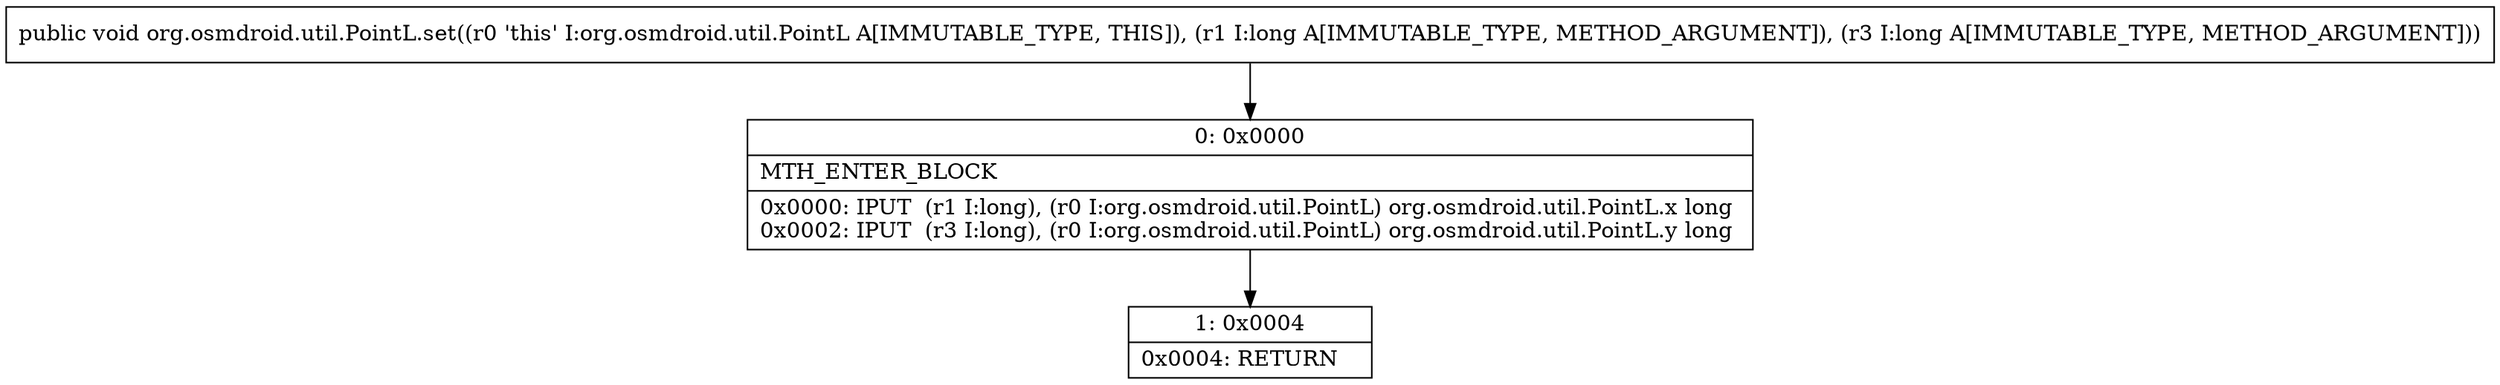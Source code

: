 digraph "CFG fororg.osmdroid.util.PointL.set(JJ)V" {
Node_0 [shape=record,label="{0\:\ 0x0000|MTH_ENTER_BLOCK\l|0x0000: IPUT  (r1 I:long), (r0 I:org.osmdroid.util.PointL) org.osmdroid.util.PointL.x long \l0x0002: IPUT  (r3 I:long), (r0 I:org.osmdroid.util.PointL) org.osmdroid.util.PointL.y long \l}"];
Node_1 [shape=record,label="{1\:\ 0x0004|0x0004: RETURN   \l}"];
MethodNode[shape=record,label="{public void org.osmdroid.util.PointL.set((r0 'this' I:org.osmdroid.util.PointL A[IMMUTABLE_TYPE, THIS]), (r1 I:long A[IMMUTABLE_TYPE, METHOD_ARGUMENT]), (r3 I:long A[IMMUTABLE_TYPE, METHOD_ARGUMENT])) }"];
MethodNode -> Node_0;
Node_0 -> Node_1;
}

